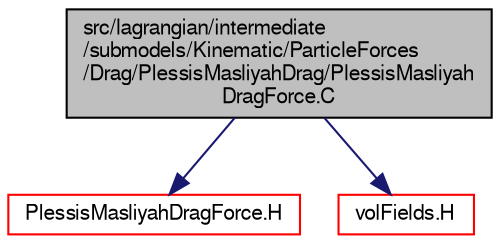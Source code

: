 digraph "src/lagrangian/intermediate/submodels/Kinematic/ParticleForces/Drag/PlessisMasliyahDrag/PlessisMasliyahDragForce.C"
{
  bgcolor="transparent";
  edge [fontname="FreeSans",fontsize="10",labelfontname="FreeSans",labelfontsize="10"];
  node [fontname="FreeSans",fontsize="10",shape=record];
  Node0 [label="src/lagrangian/intermediate\l/submodels/Kinematic/ParticleForces\l/Drag/PlessisMasliyahDrag/PlessisMasliyah\lDragForce.C",height=0.2,width=0.4,color="black", fillcolor="grey75", style="filled", fontcolor="black"];
  Node0 -> Node1 [color="midnightblue",fontsize="10",style="solid",fontname="FreeSans"];
  Node1 [label="PlessisMasliyahDragForce.H",height=0.2,width=0.4,color="red",URL="$a05822.html"];
  Node0 -> Node273 [color="midnightblue",fontsize="10",style="solid",fontname="FreeSans"];
  Node273 [label="volFields.H",height=0.2,width=0.4,color="red",URL="$a02750.html"];
}
